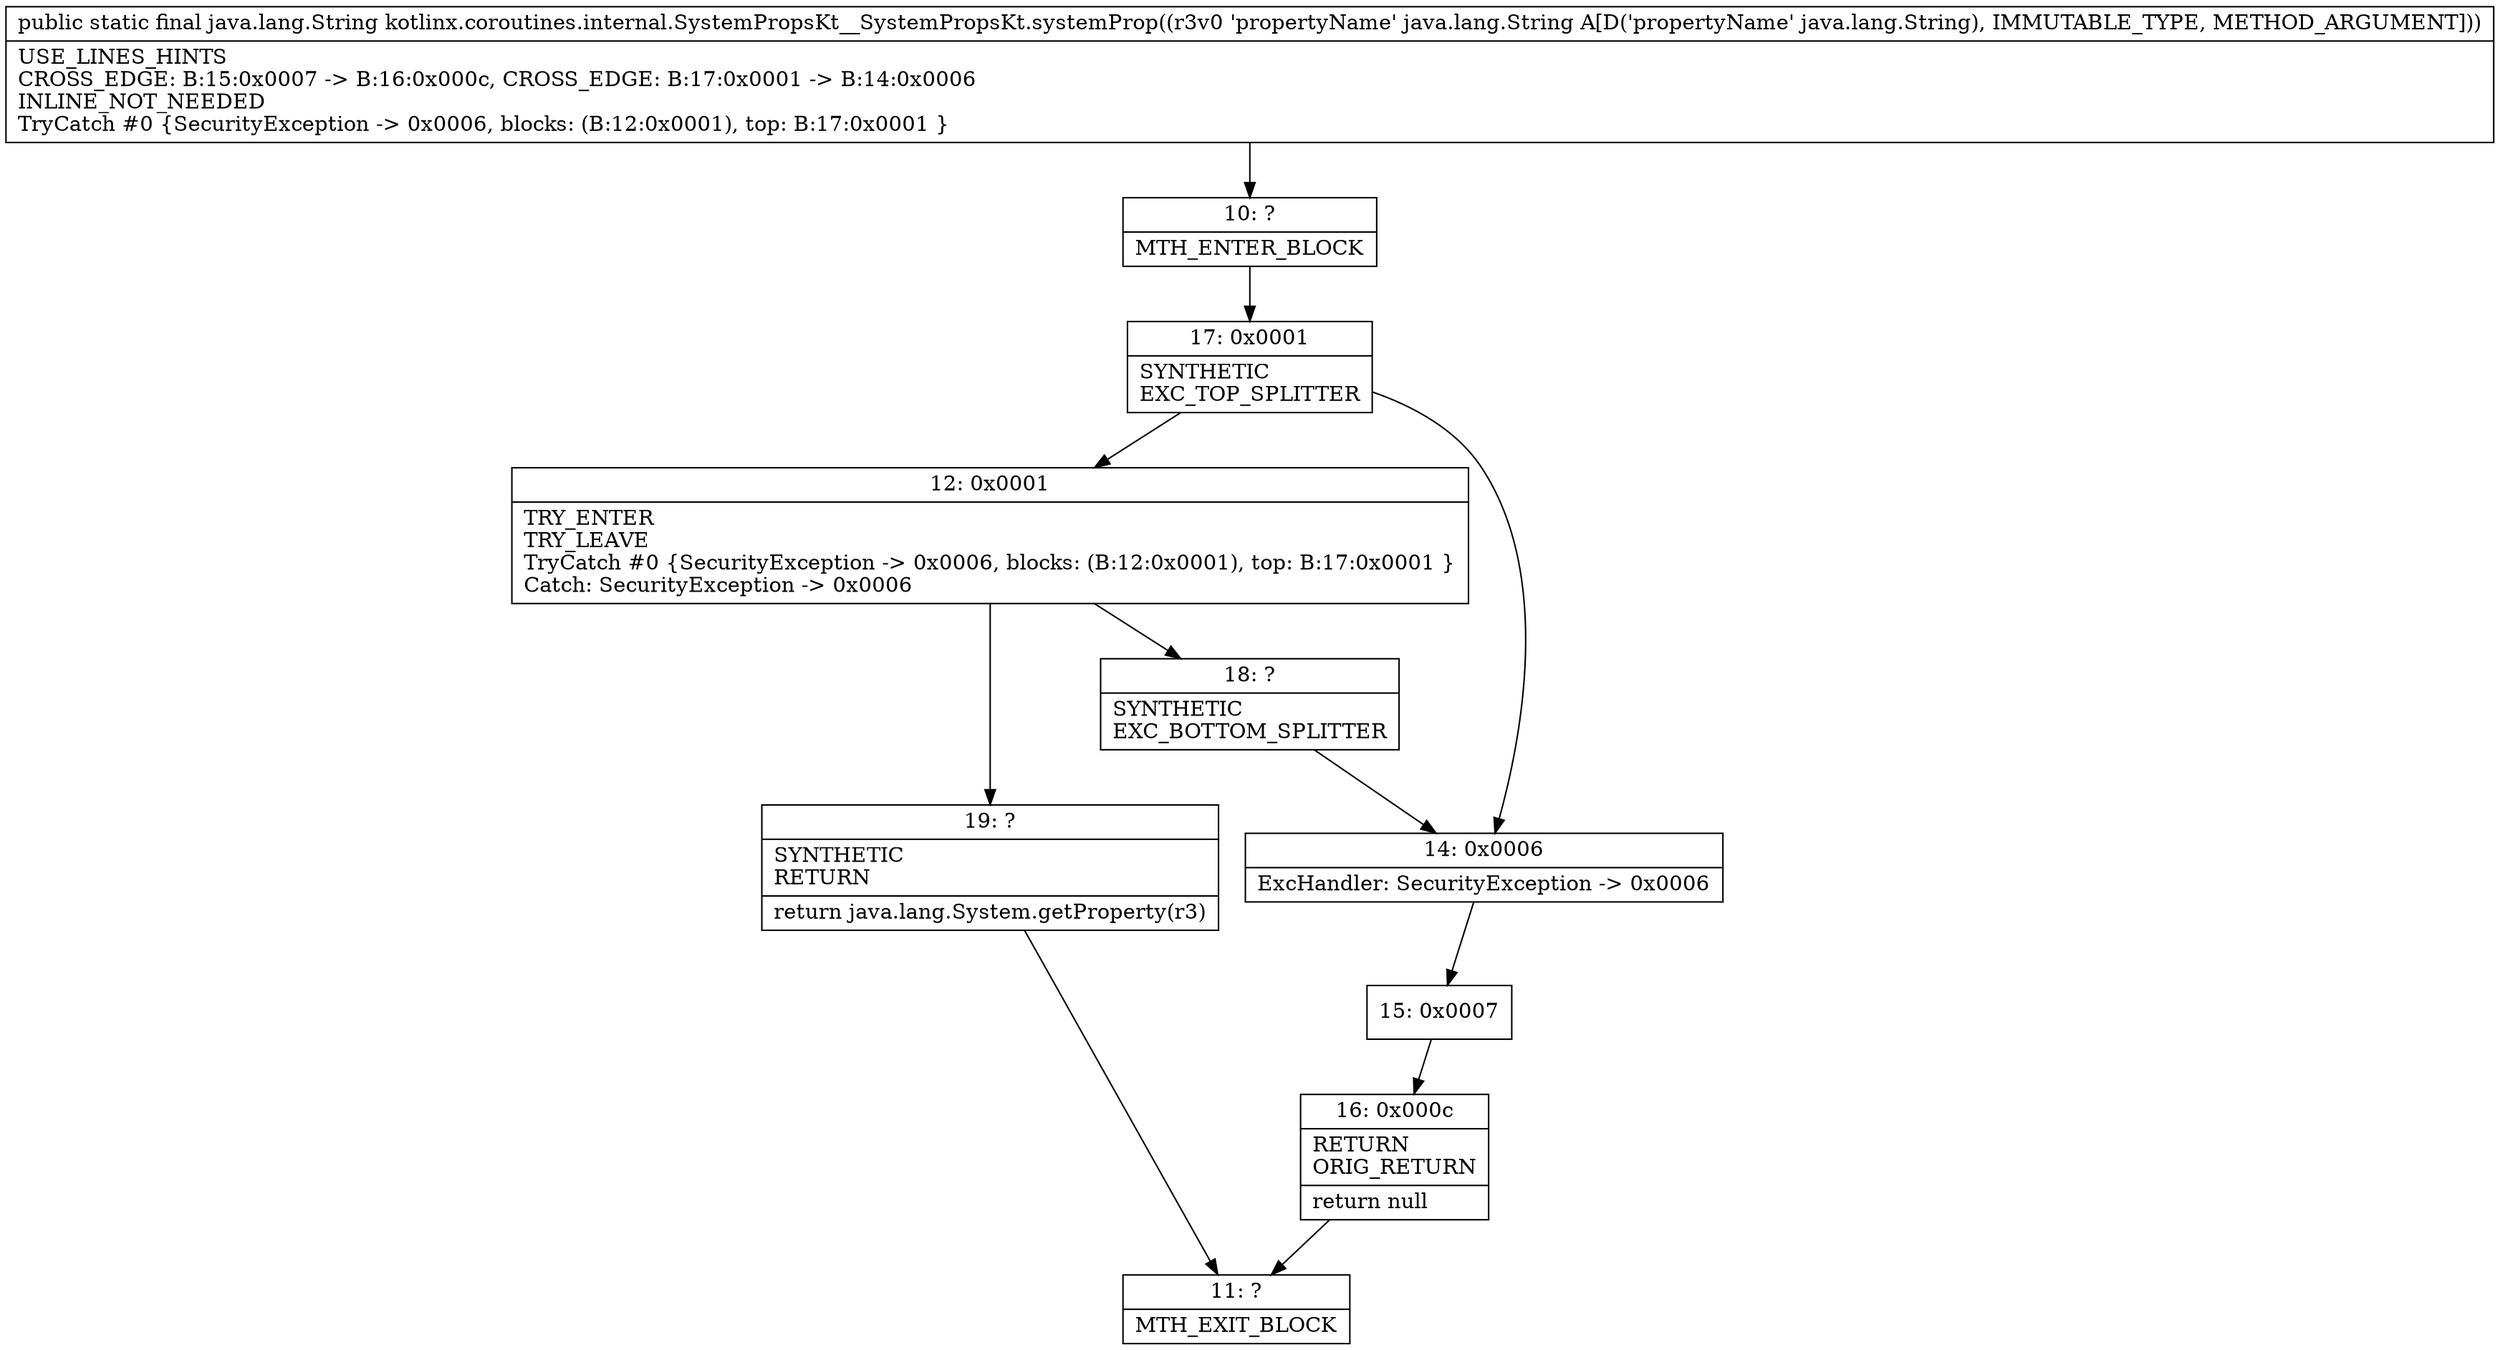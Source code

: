 digraph "CFG forkotlinx.coroutines.internal.SystemPropsKt__SystemPropsKt.systemProp(Ljava\/lang\/String;)Ljava\/lang\/String;" {
Node_10 [shape=record,label="{10\:\ ?|MTH_ENTER_BLOCK\l}"];
Node_17 [shape=record,label="{17\:\ 0x0001|SYNTHETIC\lEXC_TOP_SPLITTER\l}"];
Node_12 [shape=record,label="{12\:\ 0x0001|TRY_ENTER\lTRY_LEAVE\lTryCatch #0 \{SecurityException \-\> 0x0006, blocks: (B:12:0x0001), top: B:17:0x0001 \}\lCatch: SecurityException \-\> 0x0006\l}"];
Node_18 [shape=record,label="{18\:\ ?|SYNTHETIC\lEXC_BOTTOM_SPLITTER\l}"];
Node_19 [shape=record,label="{19\:\ ?|SYNTHETIC\lRETURN\l|return java.lang.System.getProperty(r3)\l}"];
Node_11 [shape=record,label="{11\:\ ?|MTH_EXIT_BLOCK\l}"];
Node_14 [shape=record,label="{14\:\ 0x0006|ExcHandler: SecurityException \-\> 0x0006\l}"];
Node_15 [shape=record,label="{15\:\ 0x0007}"];
Node_16 [shape=record,label="{16\:\ 0x000c|RETURN\lORIG_RETURN\l|return null\l}"];
MethodNode[shape=record,label="{public static final java.lang.String kotlinx.coroutines.internal.SystemPropsKt__SystemPropsKt.systemProp((r3v0 'propertyName' java.lang.String A[D('propertyName' java.lang.String), IMMUTABLE_TYPE, METHOD_ARGUMENT]))  | USE_LINES_HINTS\lCROSS_EDGE: B:15:0x0007 \-\> B:16:0x000c, CROSS_EDGE: B:17:0x0001 \-\> B:14:0x0006\lINLINE_NOT_NEEDED\lTryCatch #0 \{SecurityException \-\> 0x0006, blocks: (B:12:0x0001), top: B:17:0x0001 \}\l}"];
MethodNode -> Node_10;Node_10 -> Node_17;
Node_17 -> Node_12;
Node_17 -> Node_14;
Node_12 -> Node_18;
Node_12 -> Node_19;
Node_18 -> Node_14;
Node_19 -> Node_11;
Node_14 -> Node_15;
Node_15 -> Node_16;
Node_16 -> Node_11;
}

